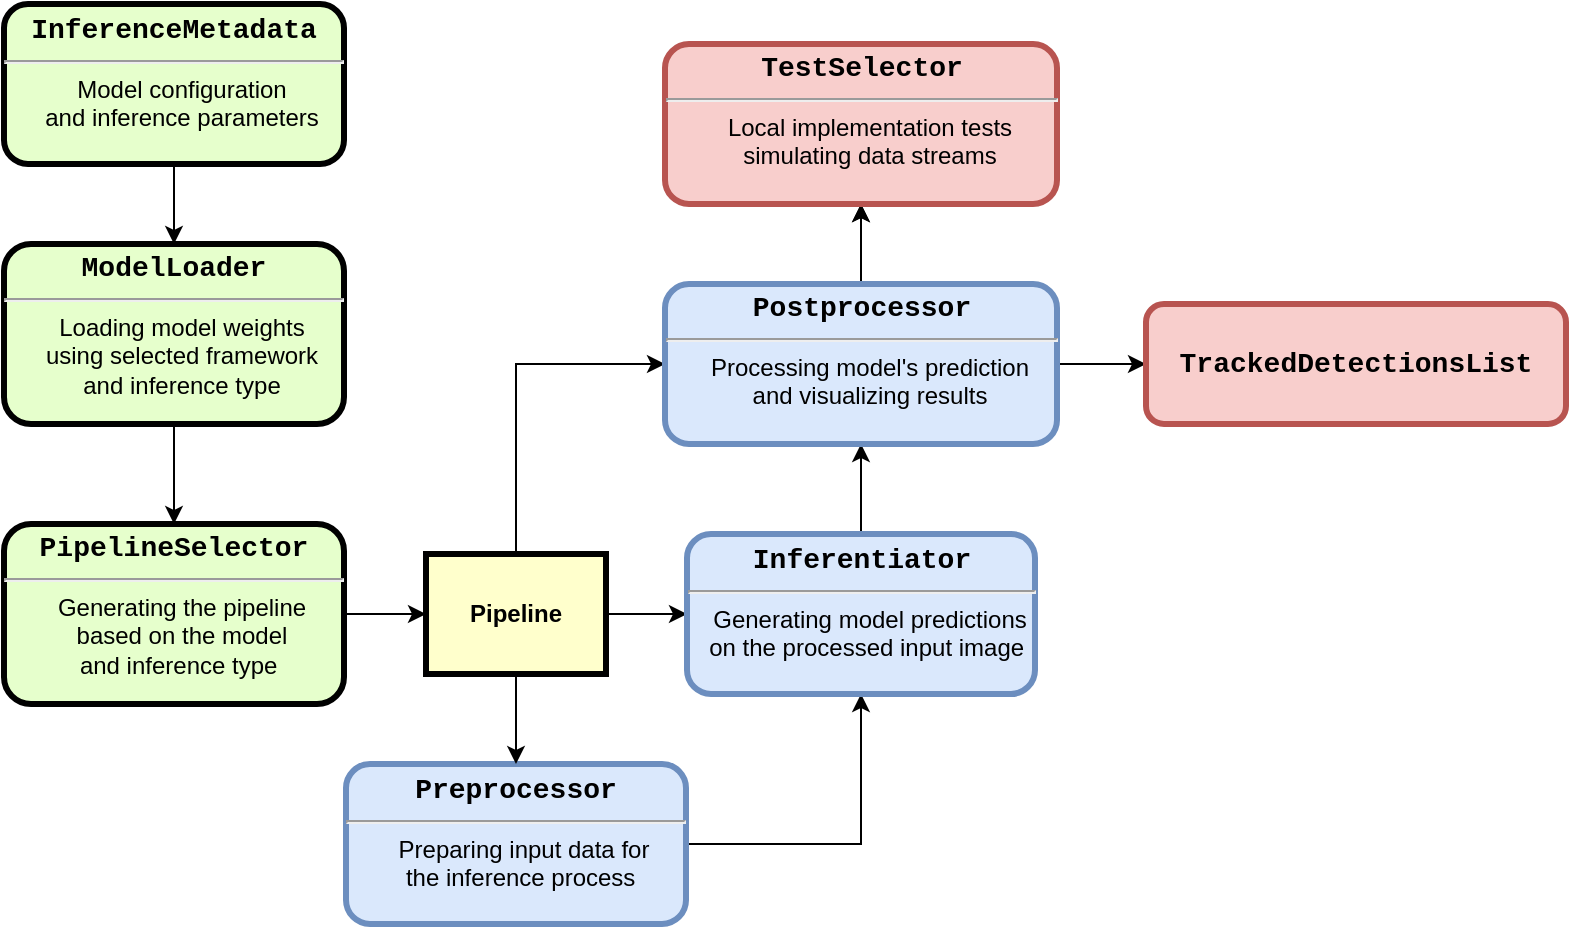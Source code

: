 <mxfile version="20.6.0" type="github">
  <diagram name="Page-1" id="c7558073-3199-34d8-9f00-42111426c3f3">
    <mxGraphModel dx="1332" dy="695" grid="1" gridSize="10" guides="1" tooltips="1" connect="1" arrows="1" fold="1" page="1" pageScale="1" pageWidth="826" pageHeight="1169" background="none" math="0" shadow="0">
      <root>
        <mxCell id="0" />
        <mxCell id="1" parent="0" />
        <mxCell id="31sXc83vpUmox8VGN4MM-159" value="" style="edgeStyle=orthogonalEdgeStyle;rounded=0;orthogonalLoop=1;jettySize=auto;html=1;fontFamily=Courier New;" edge="1" parent="1" source="31sXc83vpUmox8VGN4MM-157" target="31sXc83vpUmox8VGN4MM-158">
          <mxGeometry relative="1" as="geometry" />
        </mxCell>
        <mxCell id="31sXc83vpUmox8VGN4MM-157" value="&lt;p style=&quot;margin: 4px 0px 0px; text-align: center;&quot;&gt;&lt;font style=&quot;font-size: 14px;&quot;&gt;&lt;span style=&quot;font-family: &amp;quot;Courier New&amp;quot;;&quot;&gt;InferenceMetadata&lt;/span&gt;&lt;span style=&quot;text-decoration-line: underline;&quot;&gt;&lt;br&gt;&lt;/span&gt;&lt;/font&gt;&lt;/p&gt;&lt;hr&gt;&lt;p style=&quot;margin: 0px; margin-left: 8px;&quot;&gt;&lt;span style=&quot;font-weight: normal;&quot;&gt;Model configuration&lt;/span&gt;&lt;/p&gt;&lt;p style=&quot;margin: 0px; margin-left: 8px;&quot;&gt;&lt;span style=&quot;font-weight: normal;&quot;&gt;and inference parameters&lt;/span&gt;&lt;/p&gt;" style="verticalAlign=middle;align=center;overflow=fill;fontSize=12;fontFamily=Helvetica;html=1;rounded=1;fontStyle=1;strokeWidth=3;fillColor=#E6FFCC" vertex="1" parent="1">
          <mxGeometry x="25" y="60" width="170" height="80" as="geometry" />
        </mxCell>
        <mxCell id="31sXc83vpUmox8VGN4MM-163" value="" style="edgeStyle=orthogonalEdgeStyle;rounded=0;orthogonalLoop=1;jettySize=auto;html=1;fontFamily=Helvetica;fontSize=14;" edge="1" parent="1" source="31sXc83vpUmox8VGN4MM-158" target="31sXc83vpUmox8VGN4MM-162">
          <mxGeometry relative="1" as="geometry" />
        </mxCell>
        <mxCell id="31sXc83vpUmox8VGN4MM-158" value="&lt;p style=&quot;margin: 4px 0px 0px; text-align: center;&quot;&gt;&lt;span style=&quot;font-family: &amp;quot;Courier New&amp;quot;;&quot;&gt;&lt;font style=&quot;font-size: 14px;&quot;&gt;ModelLoader&lt;/font&gt;&lt;/span&gt;&lt;strong style=&quot;text-decoration-line: underline;&quot;&gt;&lt;br&gt;&lt;/strong&gt;&lt;/p&gt;&lt;hr&gt;&lt;p style=&quot;margin: 0px; margin-left: 8px;&quot;&gt;&lt;span style=&quot;font-weight: normal;&quot;&gt;Loading model weights&lt;/span&gt;&lt;/p&gt;&lt;p style=&quot;margin: 0px; margin-left: 8px;&quot;&gt;&lt;span style=&quot;font-weight: normal;&quot;&gt;using selected framework&lt;/span&gt;&lt;/p&gt;&lt;p style=&quot;margin: 0px; margin-left: 8px;&quot;&gt;&lt;span style=&quot;font-weight: normal;&quot;&gt;and inference type&lt;/span&gt;&lt;/p&gt;" style="verticalAlign=middle;align=center;overflow=fill;fontSize=12;fontFamily=Helvetica;html=1;rounded=1;fontStyle=1;strokeWidth=3;fillColor=#E6FFCC" vertex="1" parent="1">
          <mxGeometry x="25" y="180" width="170" height="90" as="geometry" />
        </mxCell>
        <mxCell id="31sXc83vpUmox8VGN4MM-168" value="" style="edgeStyle=orthogonalEdgeStyle;rounded=0;orthogonalLoop=1;jettySize=auto;html=1;fontFamily=Helvetica;fontSize=14;" edge="1" parent="1" source="31sXc83vpUmox8VGN4MM-162" target="31sXc83vpUmox8VGN4MM-166">
          <mxGeometry relative="1" as="geometry" />
        </mxCell>
        <mxCell id="31sXc83vpUmox8VGN4MM-162" value="&lt;p style=&quot;margin: 4px 0px 0px; text-align: center;&quot;&gt;&lt;span style=&quot;font-family: &amp;quot;Courier New&amp;quot;;&quot;&gt;&lt;font style=&quot;font-size: 14px;&quot;&gt;PipelineSelector&lt;/font&gt;&lt;/span&gt;&lt;strong style=&quot;text-decoration-line: underline;&quot;&gt;&lt;br&gt;&lt;/strong&gt;&lt;/p&gt;&lt;hr&gt;&lt;p style=&quot;margin: 0px; margin-left: 8px;&quot;&gt;&lt;span style=&quot;font-weight: 400;&quot;&gt;Generating the pipeline&lt;/span&gt;&lt;/p&gt;&lt;p style=&quot;margin: 0px; margin-left: 8px;&quot;&gt;&lt;span style=&quot;font-weight: 400;&quot;&gt;based on the model&lt;/span&gt;&lt;/p&gt;&lt;p style=&quot;margin: 0px; margin-left: 8px;&quot;&gt;&lt;span style=&quot;font-weight: 400;&quot;&gt;and inference type&amp;nbsp;&lt;/span&gt;&lt;/p&gt;" style="verticalAlign=middle;align=center;overflow=fill;fontSize=12;fontFamily=Helvetica;html=1;rounded=1;fontStyle=1;strokeWidth=3;fillColor=#E6FFCC" vertex="1" parent="1">
          <mxGeometry x="25" y="320" width="170" height="90" as="geometry" />
        </mxCell>
        <mxCell id="31sXc83vpUmox8VGN4MM-234" style="edgeStyle=orthogonalEdgeStyle;rounded=0;orthogonalLoop=1;jettySize=auto;html=1;entryX=0.5;entryY=1;entryDx=0;entryDy=0;fontFamily=Helvetica;fontSize=14;" edge="1" parent="1" source="31sXc83vpUmox8VGN4MM-164" target="31sXc83vpUmox8VGN4MM-230">
          <mxGeometry relative="1" as="geometry" />
        </mxCell>
        <mxCell id="31sXc83vpUmox8VGN4MM-164" value="&lt;p style=&quot;margin: 4px 0px 0px; text-align: center;&quot;&gt;&lt;strong style=&quot;font-size: 14px;&quot;&gt;&lt;font style=&quot;&quot; face=&quot;Courier New&quot;&gt;Preprocessor&lt;/font&gt;&lt;/strong&gt;&lt;/p&gt;&lt;hr&gt;&lt;p style=&quot;margin: 0px; margin-left: 8px;&quot;&gt;&lt;span style=&quot;font-weight: 400; background-color: initial;&quot;&gt;Preparing input data for&lt;/span&gt;&lt;/p&gt;&lt;p style=&quot;margin: 0px; margin-left: 8px;&quot;&gt;&lt;span style=&quot;background-color: initial; font-weight: 400;&quot;&gt;the inference process&amp;nbsp;&lt;/span&gt;&lt;/p&gt;" style="verticalAlign=middle;align=center;overflow=fill;fontSize=12;fontFamily=Helvetica;html=1;rounded=1;fontStyle=1;strokeWidth=3;fillColor=#dae8fc;strokeColor=#6c8ebf;" vertex="1" parent="1">
          <mxGeometry x="196" y="440" width="170" height="80" as="geometry" />
        </mxCell>
        <mxCell id="31sXc83vpUmox8VGN4MM-169" value="" style="edgeStyle=orthogonalEdgeStyle;rounded=0;orthogonalLoop=1;jettySize=auto;html=1;fontFamily=Helvetica;fontSize=14;" edge="1" parent="1" source="31sXc83vpUmox8VGN4MM-166" target="31sXc83vpUmox8VGN4MM-164">
          <mxGeometry relative="1" as="geometry" />
        </mxCell>
        <mxCell id="31sXc83vpUmox8VGN4MM-231" value="" style="edgeStyle=orthogonalEdgeStyle;rounded=0;orthogonalLoop=1;jettySize=auto;html=1;fontFamily=Helvetica;fontSize=14;" edge="1" parent="1" source="31sXc83vpUmox8VGN4MM-166" target="31sXc83vpUmox8VGN4MM-230">
          <mxGeometry relative="1" as="geometry" />
        </mxCell>
        <mxCell id="31sXc83vpUmox8VGN4MM-233" value="" style="edgeStyle=orthogonalEdgeStyle;rounded=0;orthogonalLoop=1;jettySize=auto;html=1;fontFamily=Helvetica;fontSize=14;entryX=0;entryY=0.5;entryDx=0;entryDy=0;" edge="1" parent="1" source="31sXc83vpUmox8VGN4MM-166" target="31sXc83vpUmox8VGN4MM-232">
          <mxGeometry relative="1" as="geometry">
            <Array as="points">
              <mxPoint x="281" y="240" />
            </Array>
          </mxGeometry>
        </mxCell>
        <mxCell id="31sXc83vpUmox8VGN4MM-166" value="Pipeline" style="whiteSpace=wrap;align=center;verticalAlign=middle;fontStyle=1;strokeWidth=3;fillColor=#FFFFCC" vertex="1" parent="1">
          <mxGeometry x="236" y="335" width="90" height="60" as="geometry" />
        </mxCell>
        <mxCell id="31sXc83vpUmox8VGN4MM-243" value="" style="edgeStyle=orthogonalEdgeStyle;rounded=0;orthogonalLoop=1;jettySize=auto;html=1;fontFamily=Courier New;fontSize=14;" edge="1" parent="1" source="31sXc83vpUmox8VGN4MM-230" target="31sXc83vpUmox8VGN4MM-232">
          <mxGeometry relative="1" as="geometry" />
        </mxCell>
        <mxCell id="31sXc83vpUmox8VGN4MM-230" value="&lt;p style=&quot;margin: 4px 0px 0px; text-align: center;&quot;&gt;&lt;strong style=&quot;font-size: 14px;&quot;&gt;&lt;font style=&quot;&quot; face=&quot;Courier New&quot;&gt;Inferentiator&lt;/font&gt;&lt;/strong&gt;&lt;/p&gt;&lt;hr&gt;&lt;p style=&quot;margin: 0px; margin-left: 8px;&quot;&gt;&lt;span style=&quot;background-color: initial; font-weight: 400;&quot;&gt;Generating model predictions&lt;/span&gt;&lt;/p&gt;&lt;p style=&quot;margin: 0px; margin-left: 8px;&quot;&gt;&lt;span style=&quot;background-color: initial; font-weight: 400;&quot;&gt;on the processed input image&amp;nbsp;&lt;/span&gt;&lt;br&gt;&lt;/p&gt;" style="verticalAlign=middle;align=center;overflow=fill;fontSize=12;fontFamily=Helvetica;html=1;rounded=1;fontStyle=1;strokeWidth=3;fillColor=#dae8fc;strokeColor=#6c8ebf;" vertex="1" parent="1">
          <mxGeometry x="366.5" y="325" width="174" height="80" as="geometry" />
        </mxCell>
        <mxCell id="31sXc83vpUmox8VGN4MM-237" value="" style="edgeStyle=orthogonalEdgeStyle;rounded=0;orthogonalLoop=1;jettySize=auto;html=1;fontFamily=Helvetica;fontSize=14;" edge="1" parent="1" source="31sXc83vpUmox8VGN4MM-232" target="31sXc83vpUmox8VGN4MM-236">
          <mxGeometry relative="1" as="geometry" />
        </mxCell>
        <mxCell id="31sXc83vpUmox8VGN4MM-238" value="" style="edgeStyle=orthogonalEdgeStyle;rounded=0;orthogonalLoop=1;jettySize=auto;html=1;fontFamily=Helvetica;fontSize=14;" edge="1" parent="1" source="31sXc83vpUmox8VGN4MM-232" target="31sXc83vpUmox8VGN4MM-236">
          <mxGeometry relative="1" as="geometry" />
        </mxCell>
        <mxCell id="31sXc83vpUmox8VGN4MM-242" value="" style="edgeStyle=orthogonalEdgeStyle;rounded=0;orthogonalLoop=1;jettySize=auto;html=1;fontFamily=Helvetica;fontSize=14;" edge="1" parent="1" source="31sXc83vpUmox8VGN4MM-232" target="31sXc83vpUmox8VGN4MM-241">
          <mxGeometry relative="1" as="geometry" />
        </mxCell>
        <mxCell id="31sXc83vpUmox8VGN4MM-232" value="&lt;p style=&quot;margin: 4px 0px 0px; text-align: center;&quot;&gt;&lt;font face=&quot;Courier New&quot;&gt;&lt;span style=&quot;font-size: 14px;&quot;&gt;Postprocessor&lt;/span&gt;&lt;/font&gt;&lt;/p&gt;&lt;hr&gt;&lt;p style=&quot;margin: 0px; margin-left: 8px;&quot;&gt;&lt;span style=&quot;font-weight: normal;&quot;&gt;Processing model&#39;s prediction&lt;/span&gt;&lt;/p&gt;&lt;p style=&quot;margin: 0px; margin-left: 8px;&quot;&gt;&lt;span style=&quot;font-weight: normal;&quot;&gt;and visualizing results&lt;/span&gt;&lt;/p&gt;" style="verticalAlign=middle;align=center;overflow=fill;fontSize=12;fontFamily=Helvetica;html=1;rounded=1;fontStyle=1;strokeWidth=3;fillColor=#dae8fc;strokeColor=#6c8ebf;" vertex="1" parent="1">
          <mxGeometry x="355.5" y="200" width="196" height="80" as="geometry" />
        </mxCell>
        <mxCell id="31sXc83vpUmox8VGN4MM-236" value="&lt;p style=&quot;margin: 4px 0px 0px; text-align: center;&quot;&gt;&lt;font face=&quot;Courier New&quot;&gt;&lt;span style=&quot;font-size: 14px;&quot;&gt;TestSelector&lt;/span&gt;&lt;/font&gt;&lt;/p&gt;&lt;hr&gt;&lt;p style=&quot;margin: 0px; margin-left: 8px;&quot;&gt;&lt;span style=&quot;font-weight: 400;&quot;&gt;Local implementation tests&lt;/span&gt;&lt;/p&gt;&lt;p style=&quot;margin: 0px; margin-left: 8px;&quot;&gt;&lt;span style=&quot;font-weight: 400;&quot;&gt;simulating data streams&lt;/span&gt;&lt;/p&gt;" style="verticalAlign=middle;align=center;overflow=fill;fontSize=12;fontFamily=Helvetica;html=1;rounded=1;fontStyle=1;strokeWidth=3;fillColor=#f8cecc;strokeColor=#b85450;" vertex="1" parent="1">
          <mxGeometry x="355.5" y="80" width="196" height="80" as="geometry" />
        </mxCell>
        <mxCell id="31sXc83vpUmox8VGN4MM-241" value="&lt;font style=&quot;font-size: 14px;&quot; face=&quot;Courier New&quot;&gt;TrackedDetectionsList&lt;/font&gt;" style="whiteSpace=wrap;html=1;fillColor=#f8cecc;strokeColor=#b85450;rounded=1;fontStyle=1;strokeWidth=3;" vertex="1" parent="1">
          <mxGeometry x="596" y="210" width="210" height="60" as="geometry" />
        </mxCell>
      </root>
    </mxGraphModel>
  </diagram>
</mxfile>
